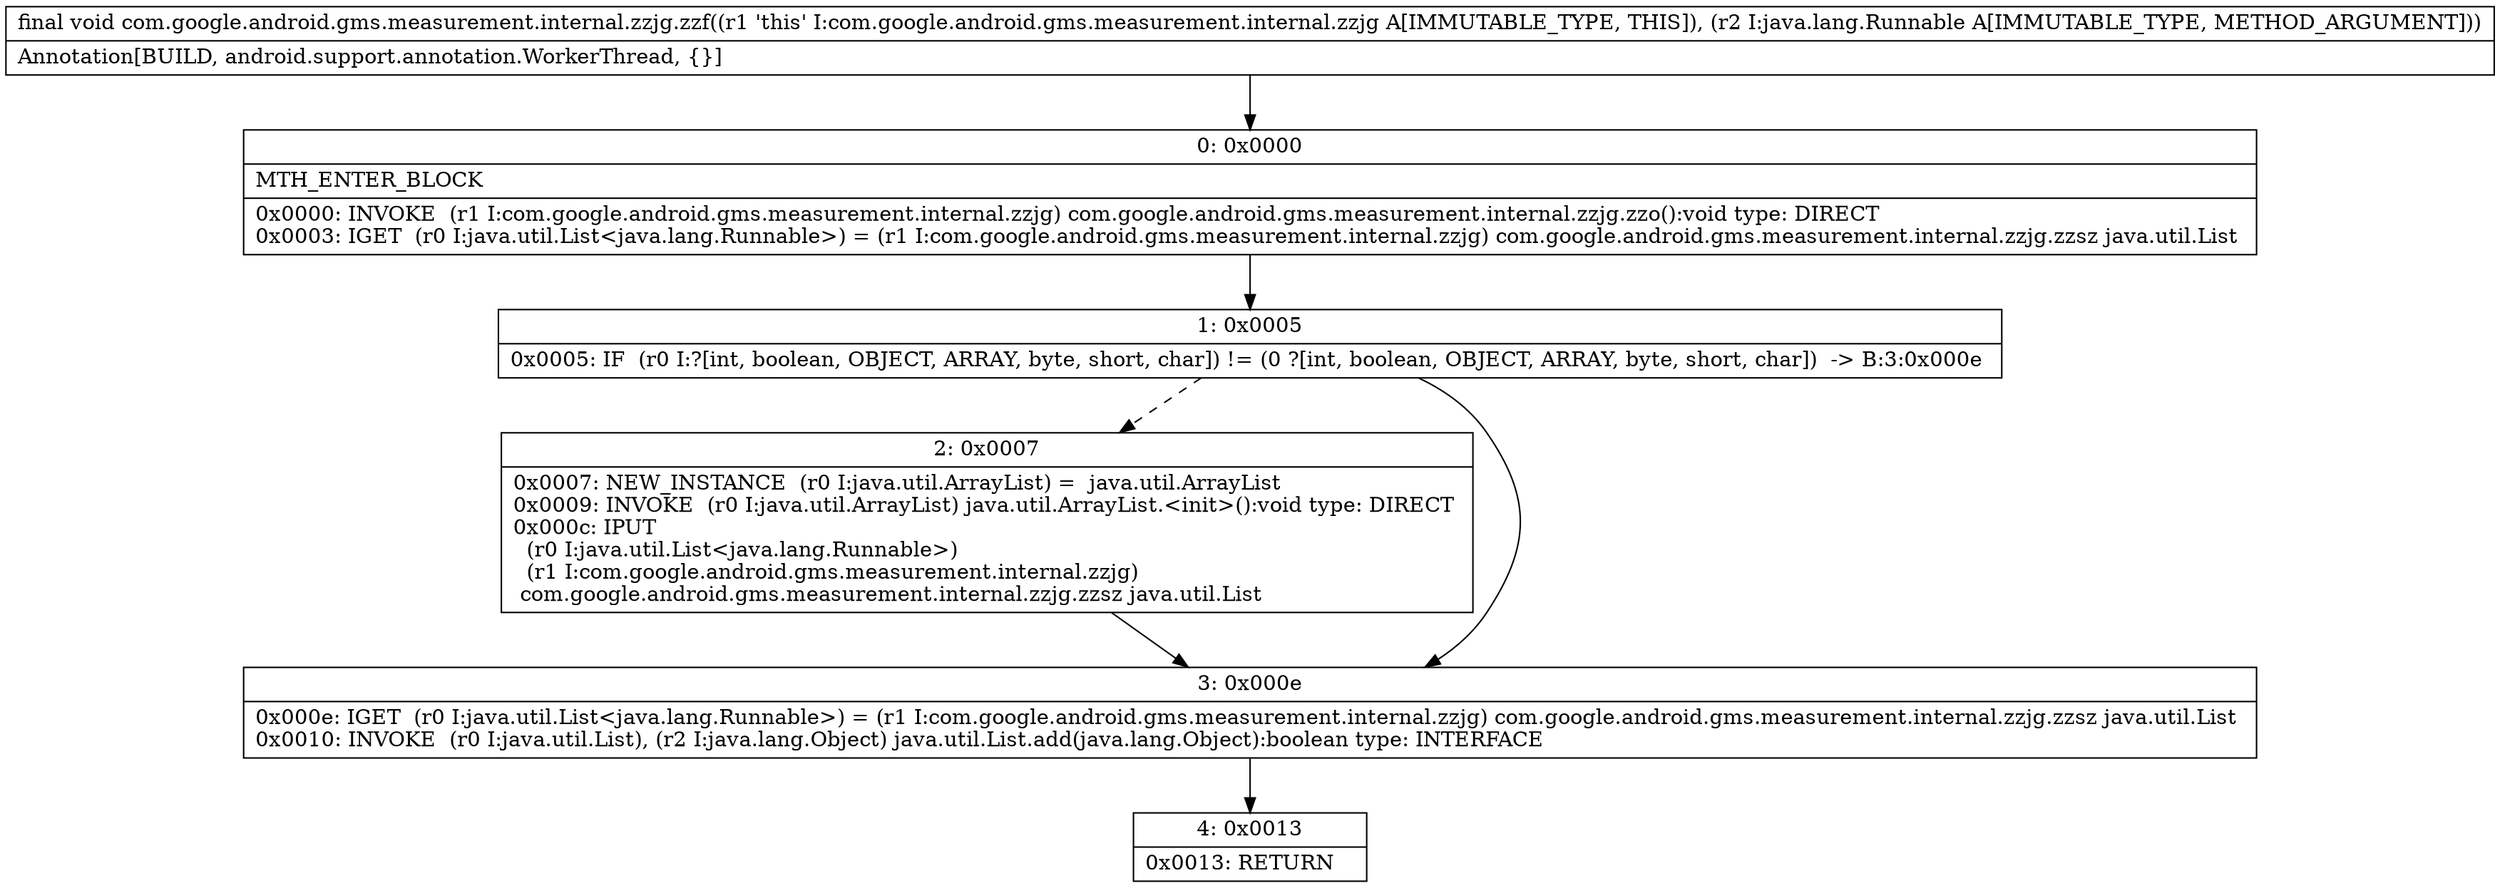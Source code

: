 digraph "CFG forcom.google.android.gms.measurement.internal.zzjg.zzf(Ljava\/lang\/Runnable;)V" {
Node_0 [shape=record,label="{0\:\ 0x0000|MTH_ENTER_BLOCK\l|0x0000: INVOKE  (r1 I:com.google.android.gms.measurement.internal.zzjg) com.google.android.gms.measurement.internal.zzjg.zzo():void type: DIRECT \l0x0003: IGET  (r0 I:java.util.List\<java.lang.Runnable\>) = (r1 I:com.google.android.gms.measurement.internal.zzjg) com.google.android.gms.measurement.internal.zzjg.zzsz java.util.List \l}"];
Node_1 [shape=record,label="{1\:\ 0x0005|0x0005: IF  (r0 I:?[int, boolean, OBJECT, ARRAY, byte, short, char]) != (0 ?[int, boolean, OBJECT, ARRAY, byte, short, char])  \-\> B:3:0x000e \l}"];
Node_2 [shape=record,label="{2\:\ 0x0007|0x0007: NEW_INSTANCE  (r0 I:java.util.ArrayList) =  java.util.ArrayList \l0x0009: INVOKE  (r0 I:java.util.ArrayList) java.util.ArrayList.\<init\>():void type: DIRECT \l0x000c: IPUT  \l  (r0 I:java.util.List\<java.lang.Runnable\>)\l  (r1 I:com.google.android.gms.measurement.internal.zzjg)\l com.google.android.gms.measurement.internal.zzjg.zzsz java.util.List \l}"];
Node_3 [shape=record,label="{3\:\ 0x000e|0x000e: IGET  (r0 I:java.util.List\<java.lang.Runnable\>) = (r1 I:com.google.android.gms.measurement.internal.zzjg) com.google.android.gms.measurement.internal.zzjg.zzsz java.util.List \l0x0010: INVOKE  (r0 I:java.util.List), (r2 I:java.lang.Object) java.util.List.add(java.lang.Object):boolean type: INTERFACE \l}"];
Node_4 [shape=record,label="{4\:\ 0x0013|0x0013: RETURN   \l}"];
MethodNode[shape=record,label="{final void com.google.android.gms.measurement.internal.zzjg.zzf((r1 'this' I:com.google.android.gms.measurement.internal.zzjg A[IMMUTABLE_TYPE, THIS]), (r2 I:java.lang.Runnable A[IMMUTABLE_TYPE, METHOD_ARGUMENT]))  | Annotation[BUILD, android.support.annotation.WorkerThread, \{\}]\l}"];
MethodNode -> Node_0;
Node_0 -> Node_1;
Node_1 -> Node_2[style=dashed];
Node_1 -> Node_3;
Node_2 -> Node_3;
Node_3 -> Node_4;
}

